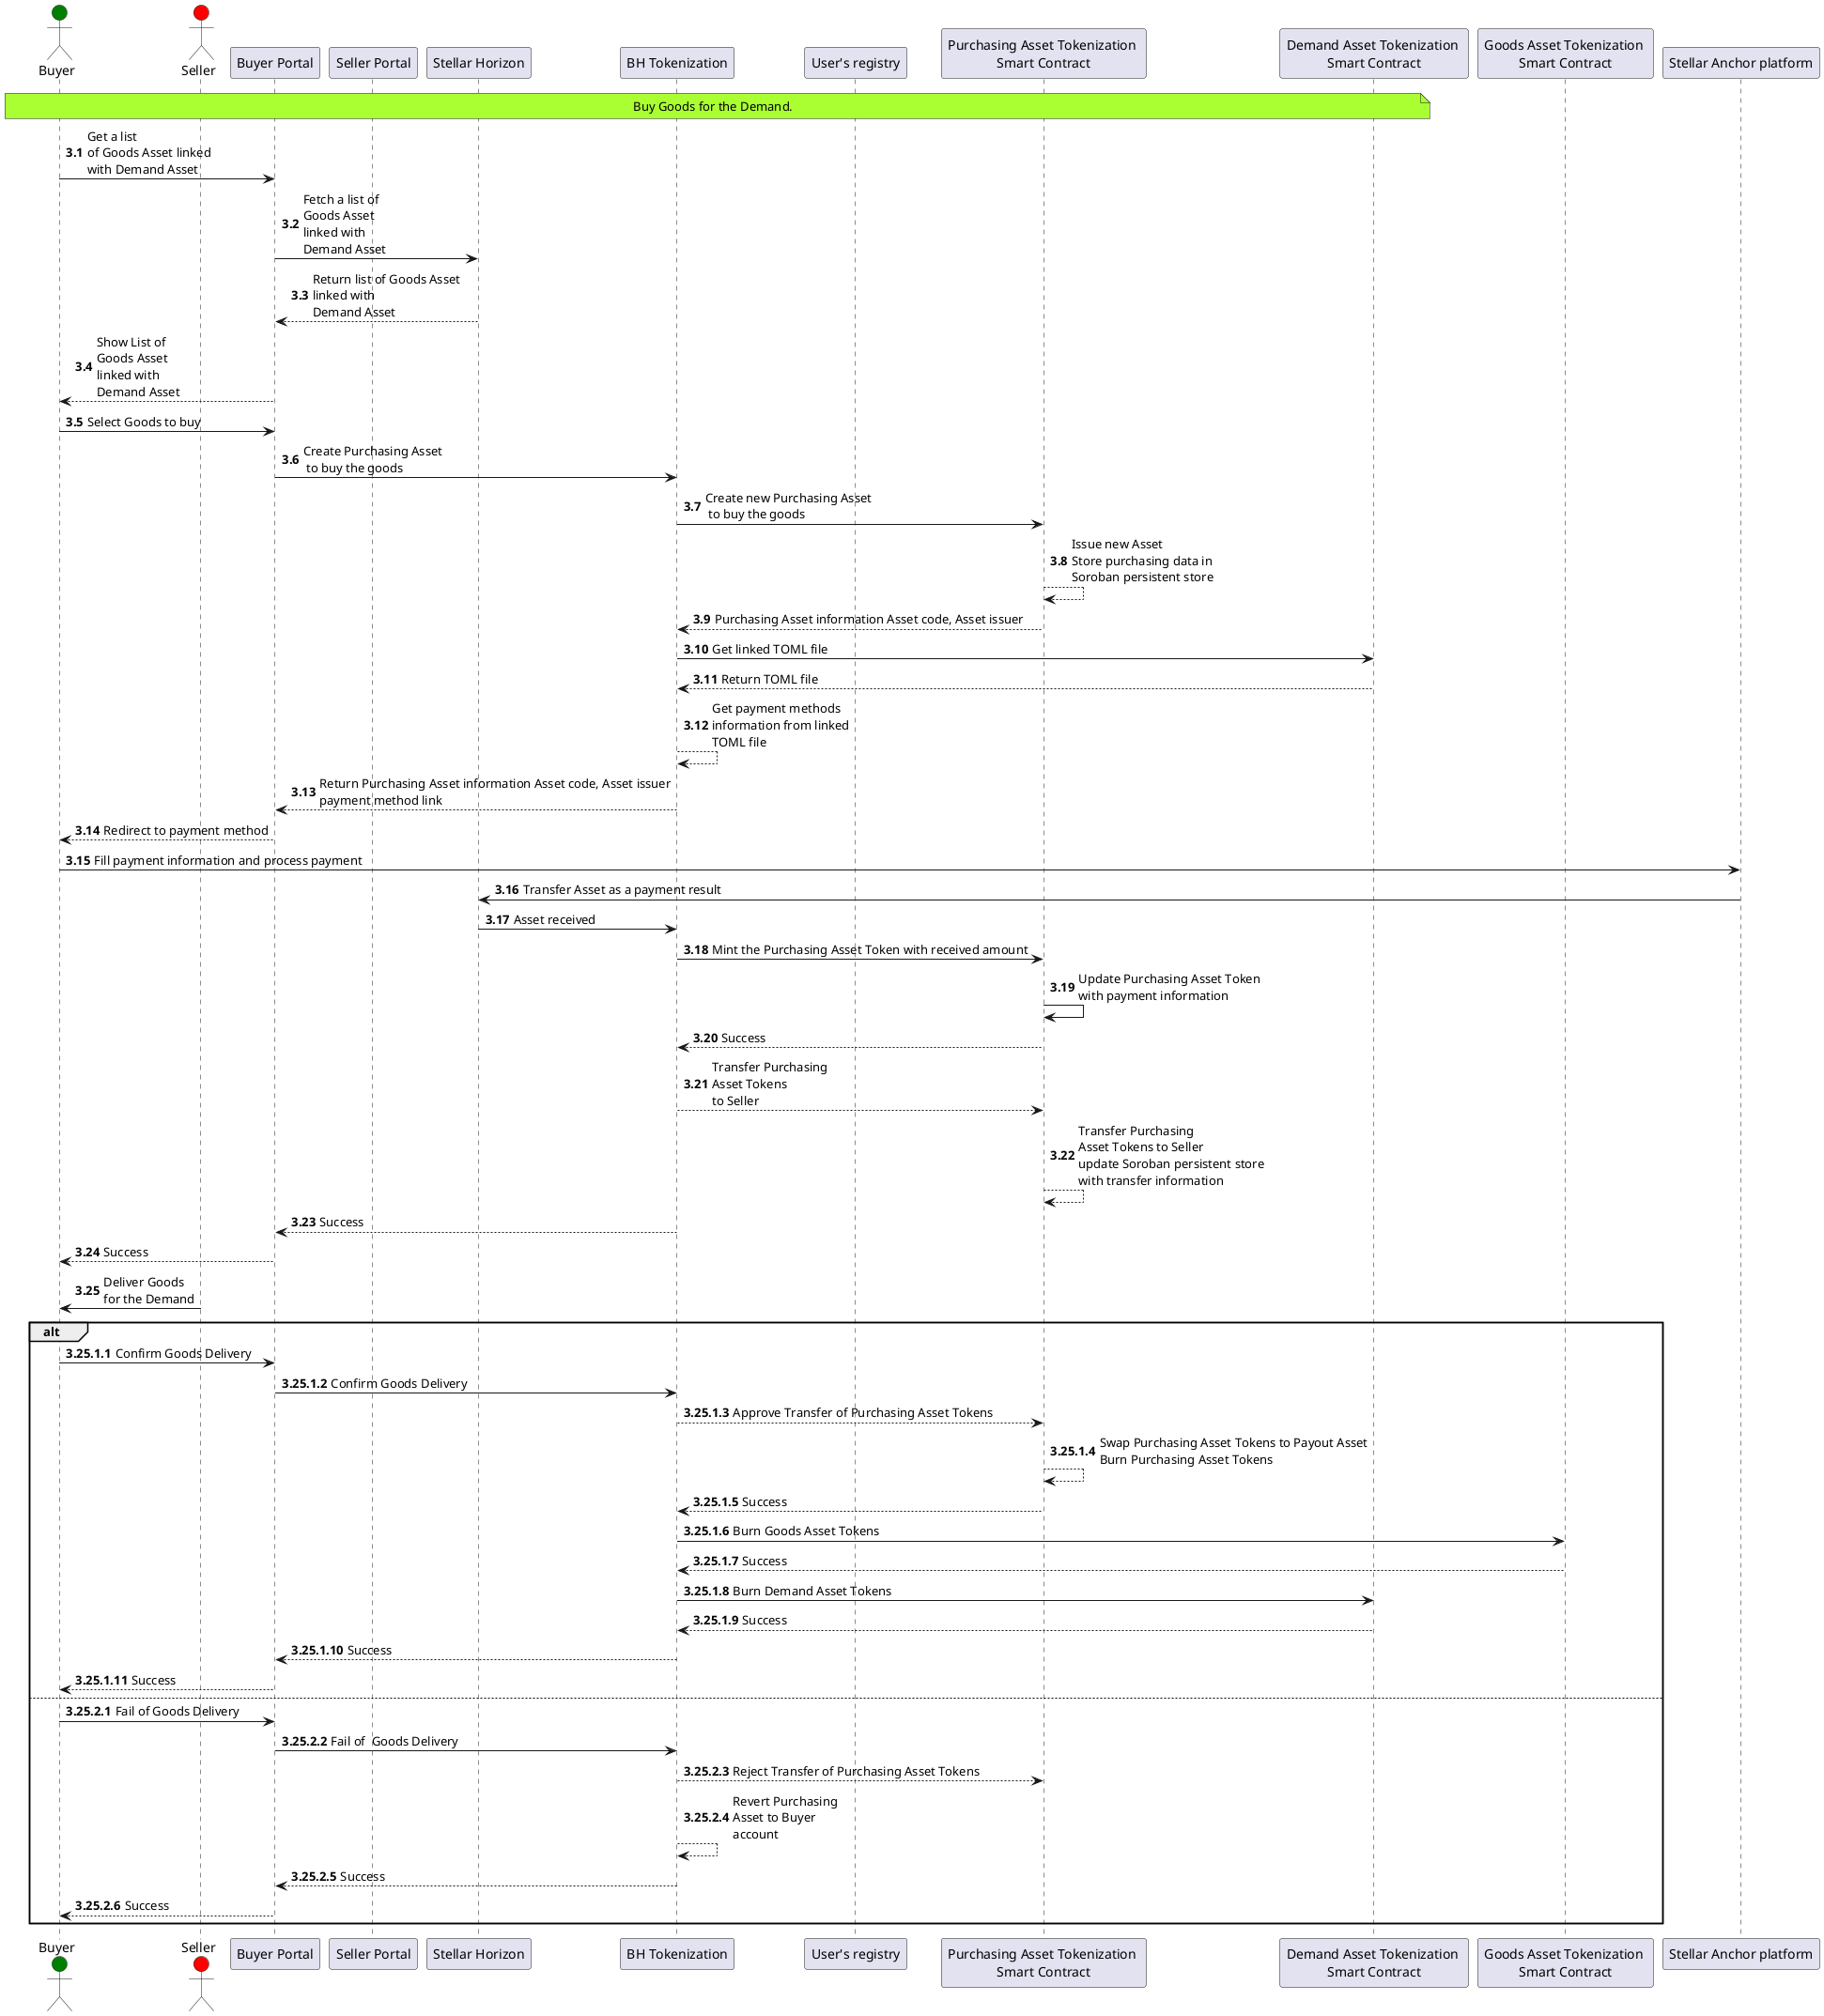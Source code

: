 @startuml
'https://plantuml.com/sequence-diagram

autonumber

actor Buyer as Buyer #green
actor "Seller" as Seller #red

participant "Buyer Portal" as SystemD
participant "Seller Portal" as SystemS

participant "Stellar Horizon" as Stellar

participant "BH Tokenization" as Tokenizer
participant "User's registry" as Registry

participant "Purchasing Asset Tokenization \nSmart Contract" as ContractP
participant "Demand Asset Tokenization \nSmart Contract" as ContractD
participant "Goods Asset Tokenization \nSmart Contract" as ContractG
participant "Stellar Anchor platform" as Anchor


note over Buyer, ContractD #AAFF33: Buy Goods for the Demand.
autonumber 3.1
Buyer -> SystemD : Get a list\nof Goods Asset linked\nwith Demand Asset
SystemD -> Stellar : Fetch a list of\nGoods Asset\nlinked with\nDemand Asset
Stellar --> SystemD : Return list of Goods Asset\nlinked with\nDemand Asset
SystemD --> Buyer : Show List of\nGoods Asset\nlinked with\nDemand Asset
Buyer -> SystemD : Select Goods to buy
SystemD -> Tokenizer : Create Purchasing Asset\n to buy the goods
Tokenizer -> ContractP : Create new Purchasing Asset\n to buy the goods
ContractP --> ContractP : Issue new Asset\nStore purchasing data in\nSoroban persistent store
ContractP --> Tokenizer : Purchasing Asset information Asset code, Asset issuer
Tokenizer -> ContractD : Get linked TOML file
ContractD --> Tokenizer : Return TOML file
Tokenizer --> Tokenizer : Get payment methods\ninformation from linked\nTOML file
Tokenizer --> SystemD : Return Purchasing Asset information Asset code, Asset issuer\npayment method link
SystemD --> Buyer : Redirect to payment method
Buyer -> Anchor : Fill payment information and process payment
Anchor -> Stellar : Transfer Asset as a payment result
Stellar -> Tokenizer : Asset received
Tokenizer -> ContractP : Mint the Purchasing Asset Token with received amount
ContractP -> ContractP : Update Purchasing Asset Token\nwith payment information
ContractP --> Tokenizer : Success
Tokenizer --> ContractP : Transfer Purchasing\nAsset Tokens\nto Seller
ContractP --> ContractP : Transfer Purchasing\nAsset Tokens to Seller\nupdate Soroban persistent store\nwith transfer information
Tokenizer --> SystemD : Success
SystemD --> Buyer : Success
Seller -> Buyer : Deliver Goods\nfor the Demand
alt
autonumber 3.25.1.1
Buyer -> SystemD : Confirm Goods Delivery
SystemD -> Tokenizer : Confirm Goods Delivery
Tokenizer --> ContractP : Approve Transfer of Purchasing Asset Tokens
ContractP --> ContractP : Swap Purchasing Asset Tokens to Payout Asset\nBurn Purchasing Asset Tokens
ContractP --> Tokenizer : Success
Tokenizer -> ContractG : Burn Goods Asset Tokens
ContractG --> Tokenizer : Success
Tokenizer -> ContractD : Burn Demand Asset Tokens
ContractD --> Tokenizer : Success
Tokenizer --> SystemD : Success
SystemD --> Buyer : Success
else
autonumber 3.25.2.1
Buyer -> SystemD : Fail of Goods Delivery
SystemD -> Tokenizer : Fail of  Goods Delivery
Tokenizer --> ContractP : Reject Transfer of Purchasing Asset Tokens
Tokenizer --> Tokenizer : Revert Purchasing\nAsset to Buyer\naccount
Tokenizer --> SystemD : Success
SystemD --> Buyer : Success
end

@enduml